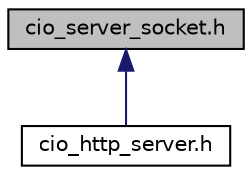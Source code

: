 digraph "cio_server_socket.h"
{
  edge [fontname="Helvetica",fontsize="10",labelfontname="Helvetica",labelfontsize="10"];
  node [fontname="Helvetica",fontsize="10",shape=record];
  Node22 [label="cio_server_socket.h",height=0.2,width=0.4,color="black", fillcolor="grey75", style="filled", fontcolor="black"];
  Node22 -> Node23 [dir="back",color="midnightblue",fontsize="10",style="solid",fontname="Helvetica"];
  Node23 [label="cio_http_server.h",height=0.2,width=0.4,color="black", fillcolor="white", style="filled",URL="$cio__http__server_8h.html",tooltip="This file contains the declarations you need to know if you want to implement an HTTP server..."];
}
